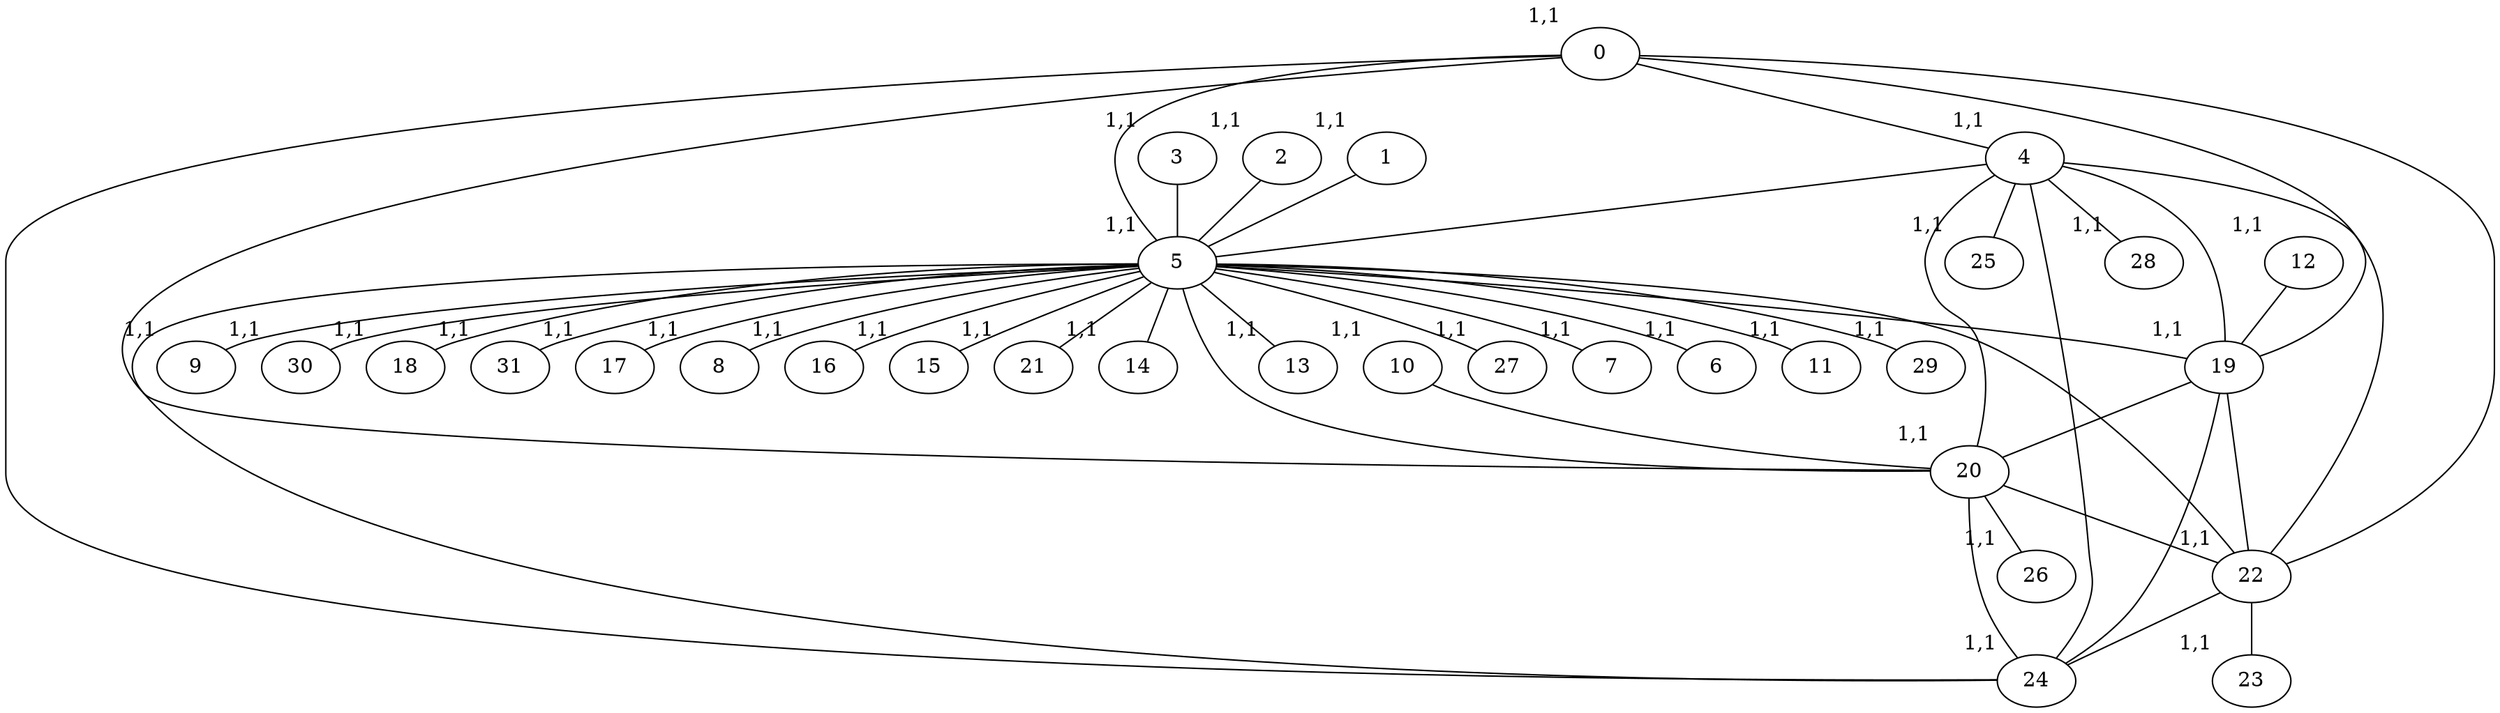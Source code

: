graph G {
24 [xlabel="1,1"];
0 [xlabel="1,1"];
0 -- 24;
0 -- 19;
0 -- 22;
0 -- 20;
0 -- 4;
0 -- 5;
19 [xlabel="1,1"];
19 -- 24;
19 -- 22;
19 -- 20;
12 [xlabel="1,1"];
12 -- 19;
22 [xlabel="1,1"];
22 -- 24;
22 -- 23;
23 [xlabel="1,1"];
20 [xlabel="1,1"];
20 -- 24;
20 -- 22;
20 -- 26;
26 [xlabel="1,1"];
10 [xlabel="1,1"];
10 -- 20;
4 [xlabel="1,1"];
4 -- 24;
4 -- 19;
4 -- 22;
4 -- 20;
4 -- 5;
4 -- 25;
4 -- 28;
25 [xlabel="1,1"];
28 [xlabel="1,1"];
5 [xlabel="1,1"];
5 -- 24;
5 -- 19;
5 -- 22;
5 -- 20;
5 -- 14;
5 -- 13;
5 -- 27;
5 -- 7;
5 -- 6;
5 -- 11;
5 -- 29;
5 -- 9;
5 -- 30;
5 -- 18;
5 -- 31;
5 -- 17;
5 -- 8;
5 -- 16;
5 -- 15;
5 -- 21;
3 [xlabel="1,1"];
3 -- 5;
14 [xlabel="1,1"];
13 [xlabel="1,1"];
27 [xlabel="1,1"];
7 [xlabel="1,1"];
6 [xlabel="1,1"];
11 [xlabel="1,1"];
29 [xlabel="1,1"];
9 [xlabel="1,1"];
30 [xlabel="1,1"];
18 [xlabel="1,1"];
31 [xlabel="1,1"];
2 [xlabel="1,1"];
2 -- 5;
17 [xlabel="1,1"];
8 [xlabel="1,1"];
16 [xlabel="1,1"];
15 [xlabel="1,1"];
1 [xlabel="1,1"];
1 -- 5;
21 [xlabel="1,1"];
}